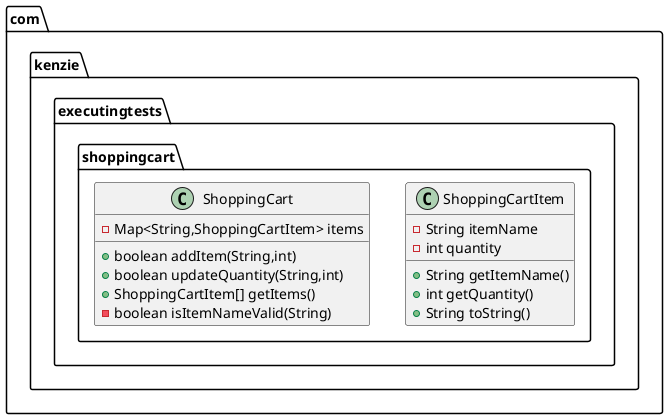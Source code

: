@startuml
class com.kenzie.executingtests.shoppingcart.ShoppingCartItem {
- String itemName
- int quantity
+ String getItemName()
+ int getQuantity()
+ String toString()
}
class com.kenzie.executingtests.shoppingcart.ShoppingCart {
- Map<String,ShoppingCartItem> items
+ boolean addItem(String,int)
+ boolean updateQuantity(String,int)
+ ShoppingCartItem[] getItems()
- boolean isItemNameValid(String)
}
@enduml